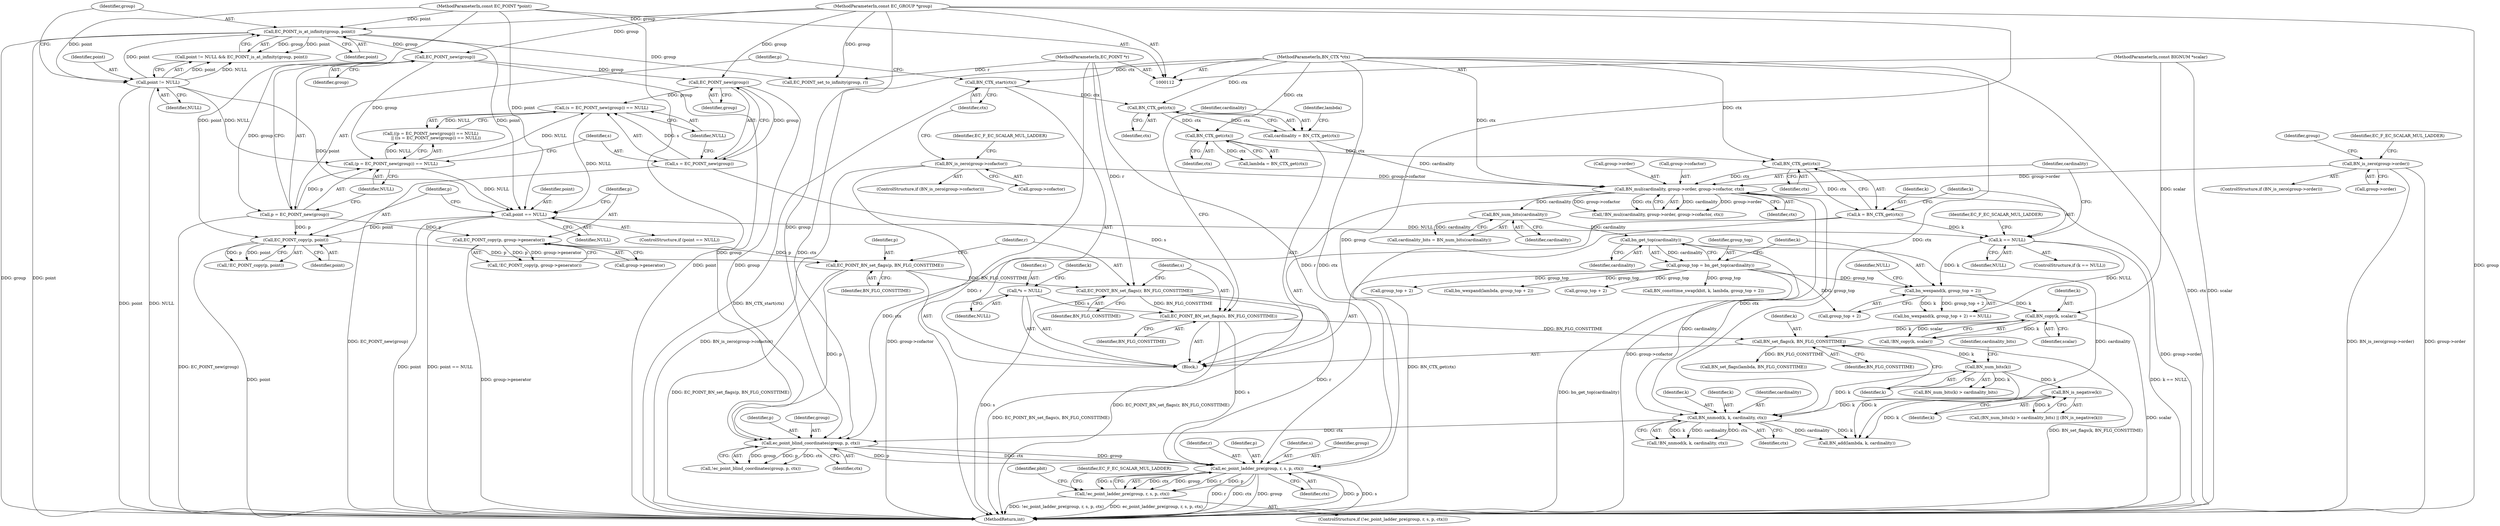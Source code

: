 digraph "0_openssl_b1d6d55ece1c26fa2829e2b819b038d7b6d692b4@pointer" {
"1000475" [label="(Call,ec_point_ladder_pre(group, r, s, p, ctx))"];
"1000464" [label="(Call,ec_point_blind_coordinates(group, p, ctx))"];
"1000190" [label="(Call,EC_POINT_new(group))"];
"1000154" [label="(Call,EC_POINT_is_at_infinity(group, point))"];
"1000113" [label="(MethodParameterIn,const EC_GROUP *group)"];
"1000151" [label="(Call,point != NULL)"];
"1000116" [label="(MethodParameterIn,const EC_POINT *point)"];
"1000196" [label="(Call,EC_POINT_new(group))"];
"1000233" [label="(Call,EC_POINT_BN_set_flags(p, BN_FLG_CONSTTIME))"];
"1000225" [label="(Call,EC_POINT_copy(p, point))"];
"1000188" [label="(Call,p = EC_POINT_new(group))"];
"1000205" [label="(Call,point == NULL)"];
"1000187" [label="(Call,(p = EC_POINT_new(group)) == NULL)"];
"1000193" [label="(Call,(s = EC_POINT_new(group)) == NULL)"];
"1000194" [label="(Call,s = EC_POINT_new(group))"];
"1000211" [label="(Call,EC_POINT_copy(p, group->generator))"];
"1000332" [label="(Call,BN_nnmod(k, k, cardinality, ctx))"];
"1000327" [label="(Call,BN_is_negative(k))"];
"1000324" [label="(Call,BN_num_bits(k))"];
"1000318" [label="(Call,BN_set_flags(k, BN_FLG_CONSTTIME))"];
"1000310" [label="(Call,BN_copy(k, scalar))"];
"1000290" [label="(Call,bn_wexpand(k, group_top + 2))"];
"1000255" [label="(Call,k == NULL)"];
"1000250" [label="(Call,k = BN_CTX_get(ctx))"];
"1000252" [label="(Call,BN_CTX_get(ctx))"];
"1000248" [label="(Call,BN_CTX_get(ctx))"];
"1000244" [label="(Call,BN_CTX_get(ctx))"];
"1000183" [label="(Call,BN_CTX_start(ctx))"];
"1000117" [label="(MethodParameterIn,BN_CTX *ctx)"];
"1000283" [label="(Call,group_top = bn_get_top(cardinality))"];
"1000285" [label="(Call,bn_get_top(cardinality))"];
"1000281" [label="(Call,BN_num_bits(cardinality))"];
"1000265" [label="(Call,BN_mul(cardinality, group->order, group->cofactor, ctx))"];
"1000242" [label="(Call,cardinality = BN_CTX_get(ctx))"];
"1000162" [label="(Call,BN_is_zero(group->order))"];
"1000173" [label="(Call,BN_is_zero(group->cofactor))"];
"1000115" [label="(MethodParameterIn,const BIGNUM *scalar)"];
"1000239" [label="(Call,EC_POINT_BN_set_flags(s, BN_FLG_CONSTTIME))"];
"1000130" [label="(Call,*s = NULL)"];
"1000236" [label="(Call,EC_POINT_BN_set_flags(r, BN_FLG_CONSTTIME))"];
"1000114" [label="(MethodParameterIn,EC_POINT *r)"];
"1000474" [label="(Call,!ec_point_ladder_pre(group, r, s, p, ctx))"];
"1000249" [label="(Identifier,ctx)"];
"1000189" [label="(Identifier,p)"];
"1000265" [label="(Call,BN_mul(cardinality, group->order, group->cofactor, ctx))"];
"1000326" [label="(Identifier,cardinality_bits)"];
"1000117" [label="(MethodParameterIn,BN_CTX *ctx)"];
"1000477" [label="(Identifier,r)"];
"1000464" [label="(Call,ec_point_blind_coordinates(group, p, ctx))"];
"1000235" [label="(Identifier,BN_FLG_CONSTTIME)"];
"1000243" [label="(Identifier,cardinality)"];
"1000114" [label="(MethodParameterIn,EC_POINT *r)"];
"1000197" [label="(Identifier,group)"];
"1000295" [label="(Identifier,NULL)"];
"1000286" [label="(Identifier,cardinality)"];
"1000475" [label="(Call,ec_point_ladder_pre(group, r, s, p, ctx))"];
"1000207" [label="(Identifier,NULL)"];
"1000191" [label="(Identifier,group)"];
"1000376" [label="(Call,group_top + 2)"];
"1000254" [label="(ControlStructure,if (k == NULL))"];
"1000487" [label="(Identifier,pbit)"];
"1000187" [label="(Call,(p = EC_POINT_new(group)) == NULL)"];
"1000131" [label="(Identifier,s)"];
"1000175" [label="(Identifier,group)"];
"1000161" [label="(ControlStructure,if (BN_is_zero(group->order)))"];
"1000158" [label="(Call,EC_POINT_set_to_infinity(group, r))"];
"1000336" [label="(Identifier,ctx)"];
"1000154" [label="(Call,EC_POINT_is_at_infinity(group, point))"];
"1000162" [label="(Call,BN_is_zero(group->order))"];
"1000309" [label="(Call,!BN_copy(k, scalar))"];
"1000153" [label="(Identifier,NULL)"];
"1000188" [label="(Call,p = EC_POINT_new(group))"];
"1000290" [label="(Call,bn_wexpand(k, group_top + 2))"];
"1000285" [label="(Call,bn_get_top(cardinality))"];
"1000116" [label="(MethodParameterIn,const EC_POINT *point)"];
"1000226" [label="(Identifier,p)"];
"1000206" [label="(Identifier,point)"];
"1000479" [label="(Identifier,p)"];
"1000466" [label="(Identifier,p)"];
"1000204" [label="(ControlStructure,if (point == NULL))"];
"1000179" [label="(Identifier,EC_F_EC_SCALAR_MUL_LADDER)"];
"1000478" [label="(Identifier,s)"];
"1000297" [label="(Call,bn_wexpand(lambda, group_top + 2))"];
"1000266" [label="(Identifier,cardinality)"];
"1000212" [label="(Identifier,p)"];
"1000205" [label="(Call,point == NULL)"];
"1000174" [label="(Call,group->cofactor)"];
"1000256" [label="(Identifier,k)"];
"1000311" [label="(Identifier,k)"];
"1000236" [label="(Call,EC_POINT_BN_set_flags(r, BN_FLG_CONSTTIME))"];
"1000118" [label="(Block,)"];
"1000253" [label="(Identifier,ctx)"];
"1000319" [label="(Identifier,k)"];
"1000255" [label="(Call,k == NULL)"];
"1000323" [label="(Call,BN_num_bits(k) > cardinality_bits)"];
"1000173" [label="(Call,BN_is_zero(group->cofactor))"];
"1000322" [label="(Call,(BN_num_bits(k) > cardinality_bits) || (BN_is_negative(k)))"];
"1000483" [label="(Identifier,EC_F_EC_SCALAR_MUL_LADDER)"];
"1000150" [label="(Call,point != NULL && EC_POINT_is_at_infinity(group, point))"];
"1000227" [label="(Identifier,point)"];
"1000246" [label="(Call,lambda = BN_CTX_get(ctx))"];
"1000238" [label="(Identifier,BN_FLG_CONSTTIME)"];
"1000224" [label="(Call,!EC_POINT_copy(p, point))"];
"1000172" [label="(ControlStructure,if (BN_is_zero(group->cofactor)))"];
"1000344" [label="(Call,BN_add(lambda, k, cardinality))"];
"1000353" [label="(Call,BN_set_flags(lambda, BN_FLG_CONSTTIME))"];
"1000234" [label="(Identifier,p)"];
"1000474" [label="(Call,!ec_point_ladder_pre(group, r, s, p, ctx))"];
"1000132" [label="(Identifier,NULL)"];
"1000292" [label="(Call,group_top + 2)"];
"1000324" [label="(Call,BN_num_bits(k))"];
"1000130" [label="(Call,*s = NULL)"];
"1000184" [label="(Identifier,ctx)"];
"1000312" [label="(Identifier,scalar)"];
"1000463" [label="(Call,!ec_point_blind_coordinates(group, p, ctx))"];
"1000279" [label="(Call,cardinality_bits = BN_num_bits(cardinality))"];
"1000244" [label="(Call,BN_CTX_get(ctx))"];
"1000332" [label="(Call,BN_nnmod(k, k, cardinality, ctx))"];
"1000151" [label="(Call,point != NULL)"];
"1000237" [label="(Identifier,r)"];
"1000299" [label="(Call,group_top + 2)"];
"1000264" [label="(Call,!BN_mul(cardinality, group->order, group->cofactor, ctx))"];
"1000537" [label="(MethodReturn,int)"];
"1000115" [label="(MethodParameterIn,const BIGNUM *scalar)"];
"1000325" [label="(Identifier,k)"];
"1000270" [label="(Call,group->cofactor)"];
"1000240" [label="(Identifier,s)"];
"1000113" [label="(MethodParameterIn,const EC_GROUP *group)"];
"1000193" [label="(Call,(s = EC_POINT_new(group)) == NULL)"];
"1000328" [label="(Identifier,k)"];
"1000190" [label="(Call,EC_POINT_new(group))"];
"1000186" [label="(Call,((p = EC_POINT_new(group)) == NULL)\n        || ((s = EC_POINT_new(group)) == NULL))"];
"1000156" [label="(Identifier,point)"];
"1000320" [label="(Identifier,BN_FLG_CONSTTIME)"];
"1000257" [label="(Identifier,NULL)"];
"1000211" [label="(Call,EC_POINT_copy(p, group->generator))"];
"1000241" [label="(Identifier,BN_FLG_CONSTTIME)"];
"1000335" [label="(Identifier,cardinality)"];
"1000198" [label="(Identifier,NULL)"];
"1000239" [label="(Call,EC_POINT_BN_set_flags(s, BN_FLG_CONSTTIME))"];
"1000192" [label="(Identifier,NULL)"];
"1000310" [label="(Call,BN_copy(k, scalar))"];
"1000195" [label="(Identifier,s)"];
"1000210" [label="(Call,!EC_POINT_copy(p, group->generator))"];
"1000183" [label="(Call,BN_CTX_start(ctx))"];
"1000334" [label="(Identifier,k)"];
"1000252" [label="(Call,BN_CTX_get(ctx))"];
"1000233" [label="(Call,EC_POINT_BN_set_flags(p, BN_FLG_CONSTTIME))"];
"1000155" [label="(Identifier,group)"];
"1000248" [label="(Call,BN_CTX_get(ctx))"];
"1000327" [label="(Call,BN_is_negative(k))"];
"1000283" [label="(Call,group_top = bn_get_top(cardinality))"];
"1000247" [label="(Identifier,lambda)"];
"1000476" [label="(Identifier,group)"];
"1000267" [label="(Call,group->order)"];
"1000291" [label="(Identifier,k)"];
"1000465" [label="(Identifier,group)"];
"1000163" [label="(Call,group->order)"];
"1000242" [label="(Call,cardinality = BN_CTX_get(ctx))"];
"1000251" [label="(Identifier,k)"];
"1000333" [label="(Identifier,k)"];
"1000194" [label="(Call,s = EC_POINT_new(group))"];
"1000196" [label="(Call,EC_POINT_new(group))"];
"1000225" [label="(Call,EC_POINT_copy(p, point))"];
"1000213" [label="(Call,group->generator)"];
"1000284" [label="(Identifier,group_top)"];
"1000480" [label="(Identifier,ctx)"];
"1000135" [label="(Identifier,k)"];
"1000260" [label="(Identifier,EC_F_EC_SCALAR_MUL_LADDER)"];
"1000168" [label="(Identifier,EC_F_EC_SCALAR_MUL_LADDER)"];
"1000152" [label="(Identifier,point)"];
"1000318" [label="(Call,BN_set_flags(k, BN_FLG_CONSTTIME))"];
"1000281" [label="(Call,BN_num_bits(cardinality))"];
"1000282" [label="(Identifier,cardinality)"];
"1000467" [label="(Identifier,ctx)"];
"1000273" [label="(Identifier,ctx)"];
"1000289" [label="(Call,bn_wexpand(k, group_top + 2) == NULL)"];
"1000372" [label="(Call,BN_consttime_swap(kbit, k, lambda, group_top + 2))"];
"1000245" [label="(Identifier,ctx)"];
"1000250" [label="(Call,k = BN_CTX_get(ctx))"];
"1000331" [label="(Call,!BN_nnmod(k, k, cardinality, ctx))"];
"1000473" [label="(ControlStructure,if (!ec_point_ladder_pre(group, r, s, p, ctx)))"];
"1000475" -> "1000474"  [label="AST: "];
"1000475" -> "1000480"  [label="CFG: "];
"1000476" -> "1000475"  [label="AST: "];
"1000477" -> "1000475"  [label="AST: "];
"1000478" -> "1000475"  [label="AST: "];
"1000479" -> "1000475"  [label="AST: "];
"1000480" -> "1000475"  [label="AST: "];
"1000474" -> "1000475"  [label="CFG: "];
"1000475" -> "1000537"  [label="DDG: group"];
"1000475" -> "1000537"  [label="DDG: p"];
"1000475" -> "1000537"  [label="DDG: r"];
"1000475" -> "1000537"  [label="DDG: ctx"];
"1000475" -> "1000537"  [label="DDG: s"];
"1000475" -> "1000474"  [label="DDG: ctx"];
"1000475" -> "1000474"  [label="DDG: group"];
"1000475" -> "1000474"  [label="DDG: r"];
"1000475" -> "1000474"  [label="DDG: p"];
"1000475" -> "1000474"  [label="DDG: s"];
"1000464" -> "1000475"  [label="DDG: group"];
"1000464" -> "1000475"  [label="DDG: p"];
"1000464" -> "1000475"  [label="DDG: ctx"];
"1000113" -> "1000475"  [label="DDG: group"];
"1000236" -> "1000475"  [label="DDG: r"];
"1000114" -> "1000475"  [label="DDG: r"];
"1000239" -> "1000475"  [label="DDG: s"];
"1000117" -> "1000475"  [label="DDG: ctx"];
"1000464" -> "1000463"  [label="AST: "];
"1000464" -> "1000467"  [label="CFG: "];
"1000465" -> "1000464"  [label="AST: "];
"1000466" -> "1000464"  [label="AST: "];
"1000467" -> "1000464"  [label="AST: "];
"1000463" -> "1000464"  [label="CFG: "];
"1000464" -> "1000463"  [label="DDG: group"];
"1000464" -> "1000463"  [label="DDG: p"];
"1000464" -> "1000463"  [label="DDG: ctx"];
"1000190" -> "1000464"  [label="DDG: group"];
"1000196" -> "1000464"  [label="DDG: group"];
"1000113" -> "1000464"  [label="DDG: group"];
"1000233" -> "1000464"  [label="DDG: p"];
"1000332" -> "1000464"  [label="DDG: ctx"];
"1000265" -> "1000464"  [label="DDG: ctx"];
"1000117" -> "1000464"  [label="DDG: ctx"];
"1000190" -> "1000188"  [label="AST: "];
"1000190" -> "1000191"  [label="CFG: "];
"1000191" -> "1000190"  [label="AST: "];
"1000188" -> "1000190"  [label="CFG: "];
"1000190" -> "1000187"  [label="DDG: group"];
"1000190" -> "1000188"  [label="DDG: group"];
"1000154" -> "1000190"  [label="DDG: group"];
"1000113" -> "1000190"  [label="DDG: group"];
"1000190" -> "1000196"  [label="DDG: group"];
"1000154" -> "1000150"  [label="AST: "];
"1000154" -> "1000156"  [label="CFG: "];
"1000155" -> "1000154"  [label="AST: "];
"1000156" -> "1000154"  [label="AST: "];
"1000150" -> "1000154"  [label="CFG: "];
"1000154" -> "1000537"  [label="DDG: group"];
"1000154" -> "1000537"  [label="DDG: point"];
"1000154" -> "1000150"  [label="DDG: group"];
"1000154" -> "1000150"  [label="DDG: point"];
"1000113" -> "1000154"  [label="DDG: group"];
"1000151" -> "1000154"  [label="DDG: point"];
"1000116" -> "1000154"  [label="DDG: point"];
"1000154" -> "1000158"  [label="DDG: group"];
"1000154" -> "1000205"  [label="DDG: point"];
"1000113" -> "1000112"  [label="AST: "];
"1000113" -> "1000537"  [label="DDG: group"];
"1000113" -> "1000158"  [label="DDG: group"];
"1000113" -> "1000196"  [label="DDG: group"];
"1000151" -> "1000150"  [label="AST: "];
"1000151" -> "1000153"  [label="CFG: "];
"1000152" -> "1000151"  [label="AST: "];
"1000153" -> "1000151"  [label="AST: "];
"1000155" -> "1000151"  [label="CFG: "];
"1000150" -> "1000151"  [label="CFG: "];
"1000151" -> "1000537"  [label="DDG: point"];
"1000151" -> "1000537"  [label="DDG: NULL"];
"1000151" -> "1000150"  [label="DDG: point"];
"1000151" -> "1000150"  [label="DDG: NULL"];
"1000116" -> "1000151"  [label="DDG: point"];
"1000151" -> "1000187"  [label="DDG: NULL"];
"1000151" -> "1000205"  [label="DDG: point"];
"1000116" -> "1000112"  [label="AST: "];
"1000116" -> "1000537"  [label="DDG: point"];
"1000116" -> "1000205"  [label="DDG: point"];
"1000116" -> "1000225"  [label="DDG: point"];
"1000196" -> "1000194"  [label="AST: "];
"1000196" -> "1000197"  [label="CFG: "];
"1000197" -> "1000196"  [label="AST: "];
"1000194" -> "1000196"  [label="CFG: "];
"1000196" -> "1000193"  [label="DDG: group"];
"1000196" -> "1000194"  [label="DDG: group"];
"1000233" -> "1000118"  [label="AST: "];
"1000233" -> "1000235"  [label="CFG: "];
"1000234" -> "1000233"  [label="AST: "];
"1000235" -> "1000233"  [label="AST: "];
"1000237" -> "1000233"  [label="CFG: "];
"1000233" -> "1000537"  [label="DDG: EC_POINT_BN_set_flags(p, BN_FLG_CONSTTIME)"];
"1000225" -> "1000233"  [label="DDG: p"];
"1000211" -> "1000233"  [label="DDG: p"];
"1000233" -> "1000236"  [label="DDG: BN_FLG_CONSTTIME"];
"1000225" -> "1000224"  [label="AST: "];
"1000225" -> "1000227"  [label="CFG: "];
"1000226" -> "1000225"  [label="AST: "];
"1000227" -> "1000225"  [label="AST: "];
"1000224" -> "1000225"  [label="CFG: "];
"1000225" -> "1000537"  [label="DDG: point"];
"1000225" -> "1000224"  [label="DDG: p"];
"1000225" -> "1000224"  [label="DDG: point"];
"1000188" -> "1000225"  [label="DDG: p"];
"1000205" -> "1000225"  [label="DDG: point"];
"1000188" -> "1000187"  [label="AST: "];
"1000189" -> "1000188"  [label="AST: "];
"1000192" -> "1000188"  [label="CFG: "];
"1000188" -> "1000537"  [label="DDG: EC_POINT_new(group)"];
"1000188" -> "1000187"  [label="DDG: p"];
"1000188" -> "1000211"  [label="DDG: p"];
"1000205" -> "1000204"  [label="AST: "];
"1000205" -> "1000207"  [label="CFG: "];
"1000206" -> "1000205"  [label="AST: "];
"1000207" -> "1000205"  [label="AST: "];
"1000212" -> "1000205"  [label="CFG: "];
"1000226" -> "1000205"  [label="CFG: "];
"1000205" -> "1000537"  [label="DDG: point"];
"1000205" -> "1000537"  [label="DDG: point == NULL"];
"1000187" -> "1000205"  [label="DDG: NULL"];
"1000193" -> "1000205"  [label="DDG: NULL"];
"1000205" -> "1000255"  [label="DDG: NULL"];
"1000187" -> "1000186"  [label="AST: "];
"1000187" -> "1000192"  [label="CFG: "];
"1000192" -> "1000187"  [label="AST: "];
"1000195" -> "1000187"  [label="CFG: "];
"1000186" -> "1000187"  [label="CFG: "];
"1000187" -> "1000186"  [label="DDG: NULL"];
"1000187" -> "1000193"  [label="DDG: NULL"];
"1000193" -> "1000186"  [label="AST: "];
"1000193" -> "1000198"  [label="CFG: "];
"1000194" -> "1000193"  [label="AST: "];
"1000198" -> "1000193"  [label="AST: "];
"1000186" -> "1000193"  [label="CFG: "];
"1000193" -> "1000186"  [label="DDG: NULL"];
"1000194" -> "1000193"  [label="DDG: s"];
"1000195" -> "1000194"  [label="AST: "];
"1000198" -> "1000194"  [label="CFG: "];
"1000194" -> "1000537"  [label="DDG: EC_POINT_new(group)"];
"1000194" -> "1000239"  [label="DDG: s"];
"1000211" -> "1000210"  [label="AST: "];
"1000211" -> "1000213"  [label="CFG: "];
"1000212" -> "1000211"  [label="AST: "];
"1000213" -> "1000211"  [label="AST: "];
"1000210" -> "1000211"  [label="CFG: "];
"1000211" -> "1000537"  [label="DDG: group->generator"];
"1000211" -> "1000210"  [label="DDG: p"];
"1000211" -> "1000210"  [label="DDG: group->generator"];
"1000332" -> "1000331"  [label="AST: "];
"1000332" -> "1000336"  [label="CFG: "];
"1000333" -> "1000332"  [label="AST: "];
"1000334" -> "1000332"  [label="AST: "];
"1000335" -> "1000332"  [label="AST: "];
"1000336" -> "1000332"  [label="AST: "];
"1000331" -> "1000332"  [label="CFG: "];
"1000332" -> "1000331"  [label="DDG: k"];
"1000332" -> "1000331"  [label="DDG: cardinality"];
"1000332" -> "1000331"  [label="DDG: ctx"];
"1000327" -> "1000332"  [label="DDG: k"];
"1000324" -> "1000332"  [label="DDG: k"];
"1000285" -> "1000332"  [label="DDG: cardinality"];
"1000265" -> "1000332"  [label="DDG: ctx"];
"1000117" -> "1000332"  [label="DDG: ctx"];
"1000332" -> "1000344"  [label="DDG: k"];
"1000332" -> "1000344"  [label="DDG: cardinality"];
"1000327" -> "1000322"  [label="AST: "];
"1000327" -> "1000328"  [label="CFG: "];
"1000328" -> "1000327"  [label="AST: "];
"1000322" -> "1000327"  [label="CFG: "];
"1000327" -> "1000322"  [label="DDG: k"];
"1000324" -> "1000327"  [label="DDG: k"];
"1000327" -> "1000344"  [label="DDG: k"];
"1000324" -> "1000323"  [label="AST: "];
"1000324" -> "1000325"  [label="CFG: "];
"1000325" -> "1000324"  [label="AST: "];
"1000326" -> "1000324"  [label="CFG: "];
"1000324" -> "1000323"  [label="DDG: k"];
"1000318" -> "1000324"  [label="DDG: k"];
"1000324" -> "1000344"  [label="DDG: k"];
"1000318" -> "1000118"  [label="AST: "];
"1000318" -> "1000320"  [label="CFG: "];
"1000319" -> "1000318"  [label="AST: "];
"1000320" -> "1000318"  [label="AST: "];
"1000325" -> "1000318"  [label="CFG: "];
"1000318" -> "1000537"  [label="DDG: BN_set_flags(k, BN_FLG_CONSTTIME)"];
"1000310" -> "1000318"  [label="DDG: k"];
"1000239" -> "1000318"  [label="DDG: BN_FLG_CONSTTIME"];
"1000318" -> "1000353"  [label="DDG: BN_FLG_CONSTTIME"];
"1000310" -> "1000309"  [label="AST: "];
"1000310" -> "1000312"  [label="CFG: "];
"1000311" -> "1000310"  [label="AST: "];
"1000312" -> "1000310"  [label="AST: "];
"1000309" -> "1000310"  [label="CFG: "];
"1000310" -> "1000537"  [label="DDG: scalar"];
"1000310" -> "1000309"  [label="DDG: k"];
"1000310" -> "1000309"  [label="DDG: scalar"];
"1000290" -> "1000310"  [label="DDG: k"];
"1000115" -> "1000310"  [label="DDG: scalar"];
"1000290" -> "1000289"  [label="AST: "];
"1000290" -> "1000292"  [label="CFG: "];
"1000291" -> "1000290"  [label="AST: "];
"1000292" -> "1000290"  [label="AST: "];
"1000295" -> "1000290"  [label="CFG: "];
"1000290" -> "1000289"  [label="DDG: k"];
"1000290" -> "1000289"  [label="DDG: group_top + 2"];
"1000255" -> "1000290"  [label="DDG: k"];
"1000283" -> "1000290"  [label="DDG: group_top"];
"1000255" -> "1000254"  [label="AST: "];
"1000255" -> "1000257"  [label="CFG: "];
"1000256" -> "1000255"  [label="AST: "];
"1000257" -> "1000255"  [label="AST: "];
"1000260" -> "1000255"  [label="CFG: "];
"1000266" -> "1000255"  [label="CFG: "];
"1000255" -> "1000537"  [label="DDG: k == NULL"];
"1000250" -> "1000255"  [label="DDG: k"];
"1000255" -> "1000289"  [label="DDG: NULL"];
"1000250" -> "1000118"  [label="AST: "];
"1000250" -> "1000252"  [label="CFG: "];
"1000251" -> "1000250"  [label="AST: "];
"1000252" -> "1000250"  [label="AST: "];
"1000256" -> "1000250"  [label="CFG: "];
"1000250" -> "1000537"  [label="DDG: BN_CTX_get(ctx)"];
"1000252" -> "1000250"  [label="DDG: ctx"];
"1000252" -> "1000253"  [label="CFG: "];
"1000253" -> "1000252"  [label="AST: "];
"1000248" -> "1000252"  [label="DDG: ctx"];
"1000117" -> "1000252"  [label="DDG: ctx"];
"1000252" -> "1000265"  [label="DDG: ctx"];
"1000248" -> "1000246"  [label="AST: "];
"1000248" -> "1000249"  [label="CFG: "];
"1000249" -> "1000248"  [label="AST: "];
"1000246" -> "1000248"  [label="CFG: "];
"1000248" -> "1000246"  [label="DDG: ctx"];
"1000244" -> "1000248"  [label="DDG: ctx"];
"1000117" -> "1000248"  [label="DDG: ctx"];
"1000244" -> "1000242"  [label="AST: "];
"1000244" -> "1000245"  [label="CFG: "];
"1000245" -> "1000244"  [label="AST: "];
"1000242" -> "1000244"  [label="CFG: "];
"1000244" -> "1000242"  [label="DDG: ctx"];
"1000183" -> "1000244"  [label="DDG: ctx"];
"1000117" -> "1000244"  [label="DDG: ctx"];
"1000183" -> "1000118"  [label="AST: "];
"1000183" -> "1000184"  [label="CFG: "];
"1000184" -> "1000183"  [label="AST: "];
"1000189" -> "1000183"  [label="CFG: "];
"1000183" -> "1000537"  [label="DDG: BN_CTX_start(ctx)"];
"1000117" -> "1000183"  [label="DDG: ctx"];
"1000117" -> "1000112"  [label="AST: "];
"1000117" -> "1000537"  [label="DDG: ctx"];
"1000117" -> "1000265"  [label="DDG: ctx"];
"1000283" -> "1000118"  [label="AST: "];
"1000283" -> "1000285"  [label="CFG: "];
"1000284" -> "1000283"  [label="AST: "];
"1000285" -> "1000283"  [label="AST: "];
"1000291" -> "1000283"  [label="CFG: "];
"1000283" -> "1000537"  [label="DDG: bn_get_top(cardinality)"];
"1000285" -> "1000283"  [label="DDG: cardinality"];
"1000283" -> "1000292"  [label="DDG: group_top"];
"1000283" -> "1000297"  [label="DDG: group_top"];
"1000283" -> "1000299"  [label="DDG: group_top"];
"1000283" -> "1000372"  [label="DDG: group_top"];
"1000283" -> "1000376"  [label="DDG: group_top"];
"1000285" -> "1000286"  [label="CFG: "];
"1000286" -> "1000285"  [label="AST: "];
"1000281" -> "1000285"  [label="DDG: cardinality"];
"1000285" -> "1000344"  [label="DDG: cardinality"];
"1000281" -> "1000279"  [label="AST: "];
"1000281" -> "1000282"  [label="CFG: "];
"1000282" -> "1000281"  [label="AST: "];
"1000279" -> "1000281"  [label="CFG: "];
"1000281" -> "1000279"  [label="DDG: cardinality"];
"1000265" -> "1000281"  [label="DDG: cardinality"];
"1000265" -> "1000264"  [label="AST: "];
"1000265" -> "1000273"  [label="CFG: "];
"1000266" -> "1000265"  [label="AST: "];
"1000267" -> "1000265"  [label="AST: "];
"1000270" -> "1000265"  [label="AST: "];
"1000273" -> "1000265"  [label="AST: "];
"1000264" -> "1000265"  [label="CFG: "];
"1000265" -> "1000537"  [label="DDG: group->order"];
"1000265" -> "1000537"  [label="DDG: group->cofactor"];
"1000265" -> "1000264"  [label="DDG: cardinality"];
"1000265" -> "1000264"  [label="DDG: group->order"];
"1000265" -> "1000264"  [label="DDG: group->cofactor"];
"1000265" -> "1000264"  [label="DDG: ctx"];
"1000242" -> "1000265"  [label="DDG: cardinality"];
"1000162" -> "1000265"  [label="DDG: group->order"];
"1000173" -> "1000265"  [label="DDG: group->cofactor"];
"1000242" -> "1000118"  [label="AST: "];
"1000243" -> "1000242"  [label="AST: "];
"1000247" -> "1000242"  [label="CFG: "];
"1000162" -> "1000161"  [label="AST: "];
"1000162" -> "1000163"  [label="CFG: "];
"1000163" -> "1000162"  [label="AST: "];
"1000168" -> "1000162"  [label="CFG: "];
"1000175" -> "1000162"  [label="CFG: "];
"1000162" -> "1000537"  [label="DDG: group->order"];
"1000162" -> "1000537"  [label="DDG: BN_is_zero(group->order)"];
"1000173" -> "1000172"  [label="AST: "];
"1000173" -> "1000174"  [label="CFG: "];
"1000174" -> "1000173"  [label="AST: "];
"1000179" -> "1000173"  [label="CFG: "];
"1000184" -> "1000173"  [label="CFG: "];
"1000173" -> "1000537"  [label="DDG: BN_is_zero(group->cofactor)"];
"1000173" -> "1000537"  [label="DDG: group->cofactor"];
"1000115" -> "1000112"  [label="AST: "];
"1000115" -> "1000537"  [label="DDG: scalar"];
"1000239" -> "1000118"  [label="AST: "];
"1000239" -> "1000241"  [label="CFG: "];
"1000240" -> "1000239"  [label="AST: "];
"1000241" -> "1000239"  [label="AST: "];
"1000243" -> "1000239"  [label="CFG: "];
"1000239" -> "1000537"  [label="DDG: EC_POINT_BN_set_flags(s, BN_FLG_CONSTTIME)"];
"1000130" -> "1000239"  [label="DDG: s"];
"1000236" -> "1000239"  [label="DDG: BN_FLG_CONSTTIME"];
"1000130" -> "1000118"  [label="AST: "];
"1000130" -> "1000132"  [label="CFG: "];
"1000131" -> "1000130"  [label="AST: "];
"1000132" -> "1000130"  [label="AST: "];
"1000135" -> "1000130"  [label="CFG: "];
"1000130" -> "1000537"  [label="DDG: s"];
"1000236" -> "1000118"  [label="AST: "];
"1000236" -> "1000238"  [label="CFG: "];
"1000237" -> "1000236"  [label="AST: "];
"1000238" -> "1000236"  [label="AST: "];
"1000240" -> "1000236"  [label="CFG: "];
"1000236" -> "1000537"  [label="DDG: EC_POINT_BN_set_flags(r, BN_FLG_CONSTTIME)"];
"1000114" -> "1000236"  [label="DDG: r"];
"1000114" -> "1000112"  [label="AST: "];
"1000114" -> "1000537"  [label="DDG: r"];
"1000114" -> "1000158"  [label="DDG: r"];
"1000474" -> "1000473"  [label="AST: "];
"1000483" -> "1000474"  [label="CFG: "];
"1000487" -> "1000474"  [label="CFG: "];
"1000474" -> "1000537"  [label="DDG: !ec_point_ladder_pre(group, r, s, p, ctx)"];
"1000474" -> "1000537"  [label="DDG: ec_point_ladder_pre(group, r, s, p, ctx)"];
}
